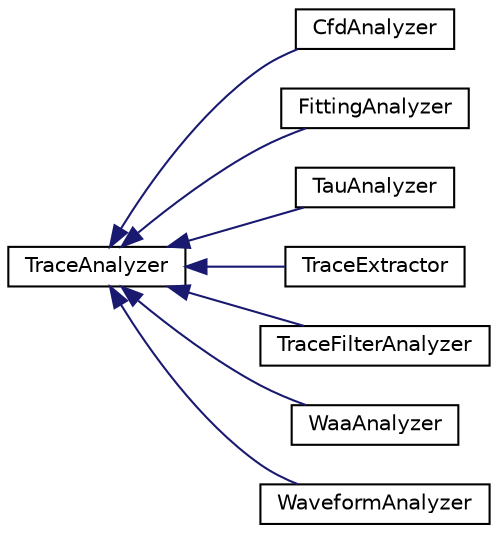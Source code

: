 digraph "Graphical Class Hierarchy"
{
  edge [fontname="Helvetica",fontsize="10",labelfontname="Helvetica",labelfontsize="10"];
  node [fontname="Helvetica",fontsize="10",shape=record];
  rankdir="LR";
  Node1 [label="TraceAnalyzer",height=0.2,width=0.4,color="black", fillcolor="white", style="filled",URL="$d2/dbc/class_trace_analyzer.html",tooltip="Abstract class that all trace analyzers are derived from. "];
  Node1 -> Node2 [dir="back",color="midnightblue",fontsize="10",style="solid",fontname="Helvetica"];
  Node2 [label="CfdAnalyzer",height=0.2,width=0.4,color="black", fillcolor="white", style="filled",URL="$d5/d61/class_cfd_analyzer.html",tooltip="Class to analyze traces using a digital CFD. "];
  Node1 -> Node3 [dir="back",color="midnightblue",fontsize="10",style="solid",fontname="Helvetica"];
  Node3 [label="FittingAnalyzer",height=0.2,width=0.4,color="black", fillcolor="white", style="filled",URL="$d8/d35/class_fitting_analyzer.html",tooltip="Analyzer that handles the fitting of traces for High Resolution Timing. "];
  Node1 -> Node4 [dir="back",color="midnightblue",fontsize="10",style="solid",fontname="Helvetica"];
  Node4 [label="TauAnalyzer",height=0.2,width=0.4,color="black", fillcolor="white", style="filled",URL="$d2/d6d/class_tau_analyzer.html",tooltip="Class to analyze Tau from a trace. "];
  Node1 -> Node5 [dir="back",color="midnightblue",fontsize="10",style="solid",fontname="Helvetica"];
  Node5 [label="TraceExtractor",height=0.2,width=0.4,color="black", fillcolor="white", style="filled",URL="$d8/d3d/class_trace_extractor.html",tooltip="A class to extract traces from events. "];
  Node1 -> Node6 [dir="back",color="midnightblue",fontsize="10",style="solid",fontname="Helvetica"];
  Node6 [label="TraceFilterAnalyzer",height=0.2,width=0.4,color="black", fillcolor="white", style="filled",URL="$d4/db0/class_trace_filter_analyzer.html",tooltip="A class to perform trapezoidal filters on the traces. "];
  Node1 -> Node7 [dir="back",color="midnightblue",fontsize="10",style="solid",fontname="Helvetica"];
  Node7 [label="WaaAnalyzer",height=0.2,width=0.4,color="black", fillcolor="white", style="filled",URL="$d1/d61/class_waa_analyzer.html",tooltip="Extracts sub-sampling time from trace using weighted average algorithm. "];
  Node1 -> Node8 [dir="back",color="midnightblue",fontsize="10",style="solid",fontname="Helvetica"];
  Node8 [label="WaveformAnalyzer",height=0.2,width=0.4,color="black", fillcolor="white", style="filled",URL="$da/d8c/class_waveform_analyzer.html",tooltip="Class to waveform analysis. "];
}
